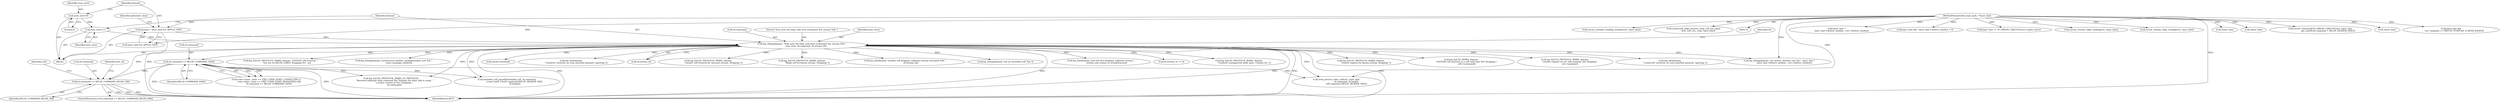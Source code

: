 digraph "1_tor_56a7c5bc15e0447203a491c1ee37de9939ad1dcd@del" {
"1000313" [label="(Call,rh.command == RELAY_COMMAND_BEGIN_DIR)"];
"1000237" [label="(Call,rh.command == RELAY_COMMAND_DATA)"];
"1000149" [label="(Call,log_debug(domain, \"Now seen %d relay cells here (command %d, stream %d).\",\n            num_seen, rh.command, rh.stream_id))"];
"1000126" [label="(Call,domain = layer_hint?LD_APP:LD_EXIT)"];
"1000118" [label="(MethodParameterIn,crypt_path_t *layer_hint)"];
"1000147" [label="(Call,num_seen++)"];
"1000121" [label="(Call,num_seen=0)"];
"1000313" [label="(Call,rh.command == RELAY_COMMAND_BEGIN_DIR)"];
"1000149" [label="(Call,log_debug(domain, \"Now seen %d relay cells here (command %d, stream %d).\",\n            num_seen, rh.command, rh.stream_id))"];
"1000321" [label="(Identifier,next_id)"];
"1000341" [label="(Identifier,cell)"];
"1000979" [label="(Call,log_fn(LOG_PROTOCOL_WARN, domain,\n               \"resolve request for known stream; dropping.\"))"];
"1000317" [label="(Identifier,RELAY_COMMAND_BEGIN_DIR)"];
"1000128" [label="(Call,layer_hint?LD_APP:LD_EXIT)"];
"1000621" [label="(Call,log_fn(LOG_WARN, domain,\n                 \"EXTEND cell received, in a cell with type %d! Dropping.\",\n                 cell->command))"];
"1000993" [label="(Call,log_fn(LOG_PROTOCOL_WARN, domain,\n               \"resolve request on circ with purpose %d; dropping\",\n               circ->purpose))"];
"1000121" [label="(Call,num_seen=0)"];
"1000162" [label="(Identifier,rh)"];
"1000836" [label="(Call,log_info(domain,\n               \"'connected' received, no conn attached anymore. Ignoring.\"))"];
"1000385" [label="(Call,layer_hint ?\n                layer_hint->deliver_window : circ->deliver_window)"];
"1000123" [label="(Literal,0)"];
"1000607" [label="(Call,log_fn(LOG_PROTOCOL_WARN, domain, \"EXTEND cell received, \"\n                   \"but not via RELAY_EARLY. Dropping.%s\", m))"];
"1000153" [label="(Call,rh.command)"];
"1000150" [label="(Identifier,domain)"];
"1000348" [label="(Call,layer_hint && --layer_hint->deliver_window < 0)"];
"1000312" [label="(ControlStructure,if (rh.command == RELAY_COMMAND_BEGIN_DIR))"];
"1001058" [label="(MethodReturn,RET)"];
"1000288" [label="(Call,layer_hint != TO_ORIGIN_CIRCUIT(circ)->cpath->prev)"];
"1000935" [label="(Call,log_debug(domain,\"stream-level sendme, packagewindow now %d.\",\n                conn->package_window))"];
"1000119" [label="(Block,)"];
"1000196" [label="(Call,(int)rh.command)"];
"1000122" [label="(Identifier,num_seen)"];
"1000151" [label="(Literal,\"Now seen %d relay cells here (command %d, stream %d).\")"];
"1001019" [label="(Call,log_info(domain,\n               \"'resolved' received, no conn attached anymore. Ignoring.\"))"];
"1000147" [label="(Call,num_seen++)"];
"1000156" [label="(Call,rh.stream_id)"];
"1000552" [label="(Call,log_fn(LOG_PROTOCOL_WARN, domain,\n               \"'extend' cell received for non-zero stream. Dropping.\"))"];
"1001049" [label="(Call,log_fn(LOG_PROTOCOL_WARN, LD_PROTOCOL,\n         \"Received unknown relay command %d. Perhaps the other side is using \"\n         \"a newer version of Tor? Dropping.\",\n         rh.command))"];
"1000306" [label="(Call,log_fn(LOG_PROTOCOL_WARN, domain,\n                \"Begin cell for known stream. Dropping.\"))"];
"1000913" [label="(Call,circuit_resume_edge_reading(circ, layer_hint))"];
"1000878" [label="(Call,circuit_resume_edge_reading(circ, layer_hint))"];
"1000382" [label="(Call,log_debug(domain,\"circ deliver_window now %d.\", layer_hint ?\n                layer_hint->deliver_window : circ->deliver_window))"];
"1000922" [label="(Call,log_info(domain,\"sendme cell dropped, unknown stream (streamid %d).\",\n                 rh.stream_id))"];
"1000804" [label="(Call,!layer_hint)"];
"1001033" [label="(Call,rend_process_relay_cell(circ, layer_hint,\n                              rh.command, rh.length,\n                              cell->payload+RELAY_HEADER_SIZE))"];
"1000237" [label="(Call,rh.command == RELAY_COMMAND_DATA)"];
"1000152" [label="(Identifier,num_seen)"];
"1000314" [label="(Call,rh.command)"];
"1000646" [label="(Call,log_debug(domain,\"Got an extended cell! Yay.\"))"];
"1000118" [label="(MethodParameterIn,crypt_path_t *layer_hint)"];
"1000637" [label="(Call,!layer_hint)"];
"1000653" [label="(Call,extended_cell_parse(&extended_cell, rh.command,\n                        (const uint8_t*)cell->payload+RELAY_HEADER_SIZE,\n                        rh.length))"];
"1000127" [label="(Identifier,domain)"];
"1000241" [label="(Identifier,RELAY_COMMAND_DATA)"];
"1000135" [label="(Identifier,optimistic_data)"];
"1000813" [label="(Call,circuit_truncated(TO_ORIGIN_CIRCUIT(circ), layer_hint,\n                        get_uint8(cell->payload + RELAY_HEADER_SIZE)))"];
"1000221" [label="(Call,(conn->base_.state == EXIT_CONN_STATE_CONNECTING ||\n         conn->base_.state == EXIT_CONN_STATE_RESOLVING) &&\n        rh.command == RELAY_COMMAND_DATA)"];
"1000148" [label="(Identifier,num_seen)"];
"1000126" [label="(Call,domain = layer_hint?LD_APP:LD_EXIT)"];
"1000357" [label="(Call,!layer_hint)"];
"1000469" [label="(Call,log_info(domain,\"end cell (%s) dropped, unknown stream.\",\n                 stream_end_reason_to_string(reason)))"];
"1000267" [label="(Call,layer_hint &&\n          circ->purpose != CIRCUIT_PURPOSE_S_REND_JOINED)"];
"1000393" [label="(Call,circuit_consider_sending_sendme(circ, layer_hint))"];
"1000174" [label="(Call,rh.stream_id == 0)"];
"1001012" [label="(Call,log_fn(LOG_PROTOCOL_WARN, domain,\n               \"'resolved' unsupported while open. Closing circ.\"))"];
"1000249" [label="(Call,connection_edge_process_relay_cell_not_open(\n               &rh, cell, circ, conn, layer_hint))"];
"1000238" [label="(Call,rh.command)"];
"1000313" -> "1000312"  [label="AST: "];
"1000313" -> "1000317"  [label="CFG: "];
"1000314" -> "1000313"  [label="AST: "];
"1000317" -> "1000313"  [label="AST: "];
"1000321" -> "1000313"  [label="CFG: "];
"1000341" -> "1000313"  [label="CFG: "];
"1000313" -> "1001058"  [label="DDG: "];
"1000313" -> "1001058"  [label="DDG: "];
"1000313" -> "1001058"  [label="DDG: "];
"1000237" -> "1000313"  [label="DDG: "];
"1000149" -> "1000313"  [label="DDG: "];
"1000237" -> "1000221"  [label="AST: "];
"1000237" -> "1000241"  [label="CFG: "];
"1000238" -> "1000237"  [label="AST: "];
"1000241" -> "1000237"  [label="AST: "];
"1000221" -> "1000237"  [label="CFG: "];
"1000237" -> "1001058"  [label="DDG: "];
"1000237" -> "1001058"  [label="DDG: "];
"1000237" -> "1000221"  [label="DDG: "];
"1000237" -> "1000221"  [label="DDG: "];
"1000149" -> "1000237"  [label="DDG: "];
"1000237" -> "1000653"  [label="DDG: "];
"1000237" -> "1001033"  [label="DDG: "];
"1000237" -> "1001049"  [label="DDG: "];
"1000149" -> "1000119"  [label="AST: "];
"1000149" -> "1000156"  [label="CFG: "];
"1000150" -> "1000149"  [label="AST: "];
"1000151" -> "1000149"  [label="AST: "];
"1000152" -> "1000149"  [label="AST: "];
"1000153" -> "1000149"  [label="AST: "];
"1000156" -> "1000149"  [label="AST: "];
"1000162" -> "1000149"  [label="CFG: "];
"1000149" -> "1001058"  [label="DDG: "];
"1000149" -> "1001058"  [label="DDG: "];
"1000149" -> "1001058"  [label="DDG: "];
"1000149" -> "1001058"  [label="DDG: "];
"1000149" -> "1001058"  [label="DDG: "];
"1000126" -> "1000149"  [label="DDG: "];
"1000147" -> "1000149"  [label="DDG: "];
"1000149" -> "1000174"  [label="DDG: "];
"1000149" -> "1000196"  [label="DDG: "];
"1000149" -> "1000306"  [label="DDG: "];
"1000149" -> "1000382"  [label="DDG: "];
"1000149" -> "1000469"  [label="DDG: "];
"1000149" -> "1000552"  [label="DDG: "];
"1000149" -> "1000607"  [label="DDG: "];
"1000149" -> "1000621"  [label="DDG: "];
"1000149" -> "1000646"  [label="DDG: "];
"1000149" -> "1000653"  [label="DDG: "];
"1000149" -> "1000836"  [label="DDG: "];
"1000149" -> "1000922"  [label="DDG: "];
"1000149" -> "1000935"  [label="DDG: "];
"1000149" -> "1000979"  [label="DDG: "];
"1000149" -> "1000993"  [label="DDG: "];
"1000149" -> "1001012"  [label="DDG: "];
"1000149" -> "1001019"  [label="DDG: "];
"1000149" -> "1001033"  [label="DDG: "];
"1000149" -> "1001049"  [label="DDG: "];
"1000126" -> "1000119"  [label="AST: "];
"1000126" -> "1000128"  [label="CFG: "];
"1000127" -> "1000126"  [label="AST: "];
"1000128" -> "1000126"  [label="AST: "];
"1000135" -> "1000126"  [label="CFG: "];
"1000126" -> "1001058"  [label="DDG: "];
"1000118" -> "1000126"  [label="DDG: "];
"1000118" -> "1000114"  [label="AST: "];
"1000118" -> "1001058"  [label="DDG: "];
"1000118" -> "1000128"  [label="DDG: "];
"1000118" -> "1000249"  [label="DDG: "];
"1000118" -> "1000267"  [label="DDG: "];
"1000118" -> "1000288"  [label="DDG: "];
"1000118" -> "1000348"  [label="DDG: "];
"1000118" -> "1000357"  [label="DDG: "];
"1000118" -> "1000382"  [label="DDG: "];
"1000118" -> "1000385"  [label="DDG: "];
"1000118" -> "1000393"  [label="DDG: "];
"1000118" -> "1000637"  [label="DDG: "];
"1000118" -> "1000804"  [label="DDG: "];
"1000118" -> "1000813"  [label="DDG: "];
"1000118" -> "1000878"  [label="DDG: "];
"1000118" -> "1000913"  [label="DDG: "];
"1000118" -> "1001033"  [label="DDG: "];
"1000147" -> "1000119"  [label="AST: "];
"1000147" -> "1000148"  [label="CFG: "];
"1000148" -> "1000147"  [label="AST: "];
"1000150" -> "1000147"  [label="CFG: "];
"1000121" -> "1000147"  [label="DDG: "];
"1000121" -> "1000119"  [label="AST: "];
"1000121" -> "1000123"  [label="CFG: "];
"1000122" -> "1000121"  [label="AST: "];
"1000123" -> "1000121"  [label="AST: "];
"1000127" -> "1000121"  [label="CFG: "];
}
